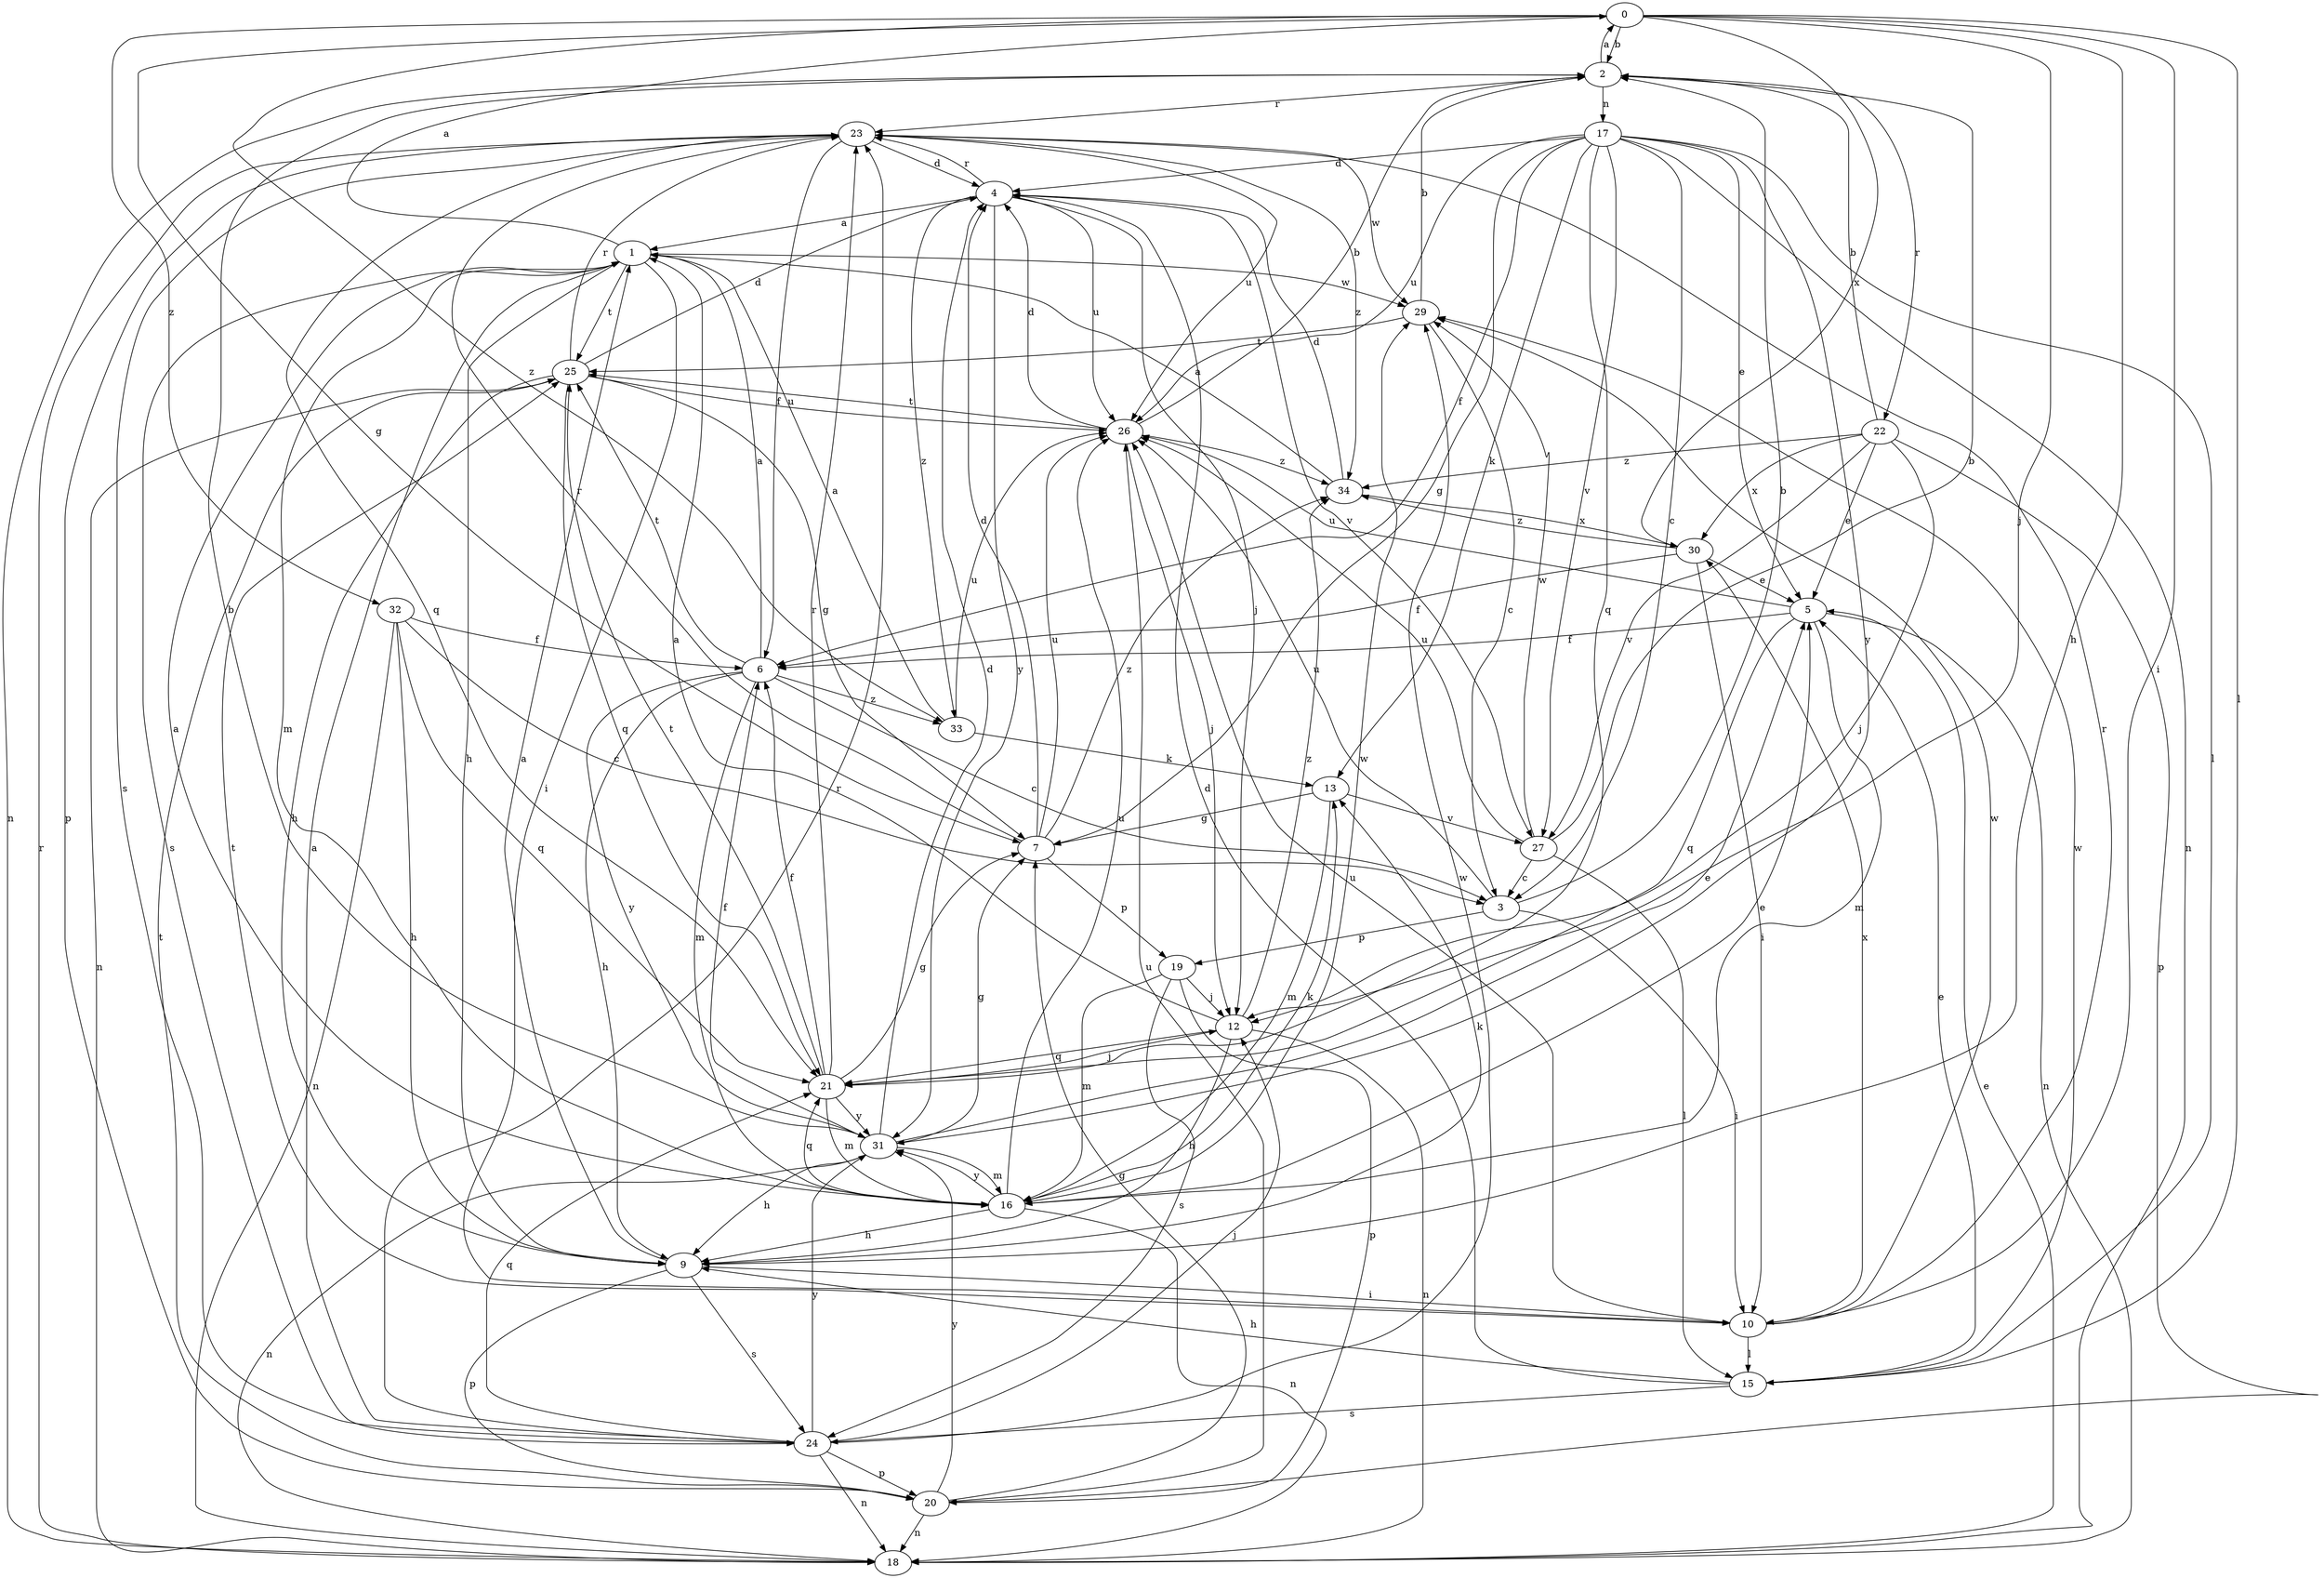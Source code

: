strict digraph  {
0;
1;
2;
3;
4;
5;
6;
7;
9;
10;
12;
13;
15;
16;
17;
18;
19;
20;
21;
22;
23;
24;
25;
26;
27;
29;
30;
31;
32;
33;
34;
0 -> 2  [label=b];
0 -> 7  [label=g];
0 -> 9  [label=h];
0 -> 10  [label=i];
0 -> 12  [label=j];
0 -> 15  [label=l];
0 -> 30  [label=x];
0 -> 32  [label=z];
0 -> 33  [label=z];
1 -> 0  [label=a];
1 -> 9  [label=h];
1 -> 10  [label=i];
1 -> 16  [label=m];
1 -> 24  [label=s];
1 -> 25  [label=t];
1 -> 29  [label=w];
2 -> 0  [label=a];
2 -> 17  [label=n];
2 -> 18  [label=n];
2 -> 22  [label=r];
2 -> 23  [label=r];
3 -> 2  [label=b];
3 -> 10  [label=i];
3 -> 19  [label=p];
3 -> 26  [label=u];
4 -> 1  [label=a];
4 -> 12  [label=j];
4 -> 23  [label=r];
4 -> 26  [label=u];
4 -> 27  [label=v];
4 -> 31  [label=y];
4 -> 33  [label=z];
5 -> 6  [label=f];
5 -> 16  [label=m];
5 -> 18  [label=n];
5 -> 21  [label=q];
5 -> 26  [label=u];
6 -> 1  [label=a];
6 -> 3  [label=c];
6 -> 9  [label=h];
6 -> 16  [label=m];
6 -> 25  [label=t];
6 -> 31  [label=y];
6 -> 33  [label=z];
7 -> 4  [label=d];
7 -> 19  [label=p];
7 -> 23  [label=r];
7 -> 26  [label=u];
7 -> 34  [label=z];
9 -> 1  [label=a];
9 -> 10  [label=i];
9 -> 13  [label=k];
9 -> 20  [label=p];
9 -> 24  [label=s];
10 -> 15  [label=l];
10 -> 23  [label=r];
10 -> 25  [label=t];
10 -> 26  [label=u];
10 -> 29  [label=w];
10 -> 30  [label=x];
12 -> 1  [label=a];
12 -> 9  [label=h];
12 -> 18  [label=n];
12 -> 21  [label=q];
12 -> 34  [label=z];
13 -> 7  [label=g];
13 -> 16  [label=m];
13 -> 27  [label=v];
15 -> 4  [label=d];
15 -> 5  [label=e];
15 -> 9  [label=h];
15 -> 24  [label=s];
15 -> 29  [label=w];
16 -> 1  [label=a];
16 -> 5  [label=e];
16 -> 9  [label=h];
16 -> 13  [label=k];
16 -> 18  [label=n];
16 -> 21  [label=q];
16 -> 26  [label=u];
16 -> 29  [label=w];
16 -> 31  [label=y];
17 -> 3  [label=c];
17 -> 4  [label=d];
17 -> 5  [label=e];
17 -> 6  [label=f];
17 -> 7  [label=g];
17 -> 13  [label=k];
17 -> 15  [label=l];
17 -> 18  [label=n];
17 -> 21  [label=q];
17 -> 26  [label=u];
17 -> 27  [label=v];
17 -> 31  [label=y];
18 -> 5  [label=e];
18 -> 23  [label=r];
19 -> 12  [label=j];
19 -> 16  [label=m];
19 -> 20  [label=p];
19 -> 24  [label=s];
20 -> 7  [label=g];
20 -> 18  [label=n];
20 -> 25  [label=t];
20 -> 26  [label=u];
20 -> 31  [label=y];
21 -> 6  [label=f];
21 -> 7  [label=g];
21 -> 12  [label=j];
21 -> 16  [label=m];
21 -> 23  [label=r];
21 -> 25  [label=t];
21 -> 31  [label=y];
22 -> 2  [label=b];
22 -> 5  [label=e];
22 -> 12  [label=j];
22 -> 20  [label=p];
22 -> 27  [label=v];
22 -> 30  [label=x];
22 -> 34  [label=z];
23 -> 4  [label=d];
23 -> 6  [label=f];
23 -> 20  [label=p];
23 -> 21  [label=q];
23 -> 24  [label=s];
23 -> 26  [label=u];
23 -> 29  [label=w];
23 -> 34  [label=z];
24 -> 1  [label=a];
24 -> 12  [label=j];
24 -> 18  [label=n];
24 -> 20  [label=p];
24 -> 21  [label=q];
24 -> 23  [label=r];
24 -> 29  [label=w];
24 -> 31  [label=y];
25 -> 4  [label=d];
25 -> 7  [label=g];
25 -> 9  [label=h];
25 -> 18  [label=n];
25 -> 21  [label=q];
25 -> 23  [label=r];
25 -> 26  [label=u];
26 -> 2  [label=b];
26 -> 4  [label=d];
26 -> 12  [label=j];
26 -> 25  [label=t];
26 -> 34  [label=z];
27 -> 2  [label=b];
27 -> 3  [label=c];
27 -> 15  [label=l];
27 -> 26  [label=u];
27 -> 29  [label=w];
29 -> 2  [label=b];
29 -> 3  [label=c];
29 -> 25  [label=t];
30 -> 5  [label=e];
30 -> 6  [label=f];
30 -> 10  [label=i];
30 -> 34  [label=z];
31 -> 2  [label=b];
31 -> 4  [label=d];
31 -> 5  [label=e];
31 -> 6  [label=f];
31 -> 7  [label=g];
31 -> 9  [label=h];
31 -> 16  [label=m];
31 -> 18  [label=n];
32 -> 3  [label=c];
32 -> 6  [label=f];
32 -> 9  [label=h];
32 -> 18  [label=n];
32 -> 21  [label=q];
33 -> 1  [label=a];
33 -> 13  [label=k];
33 -> 26  [label=u];
34 -> 1  [label=a];
34 -> 4  [label=d];
34 -> 30  [label=x];
}
